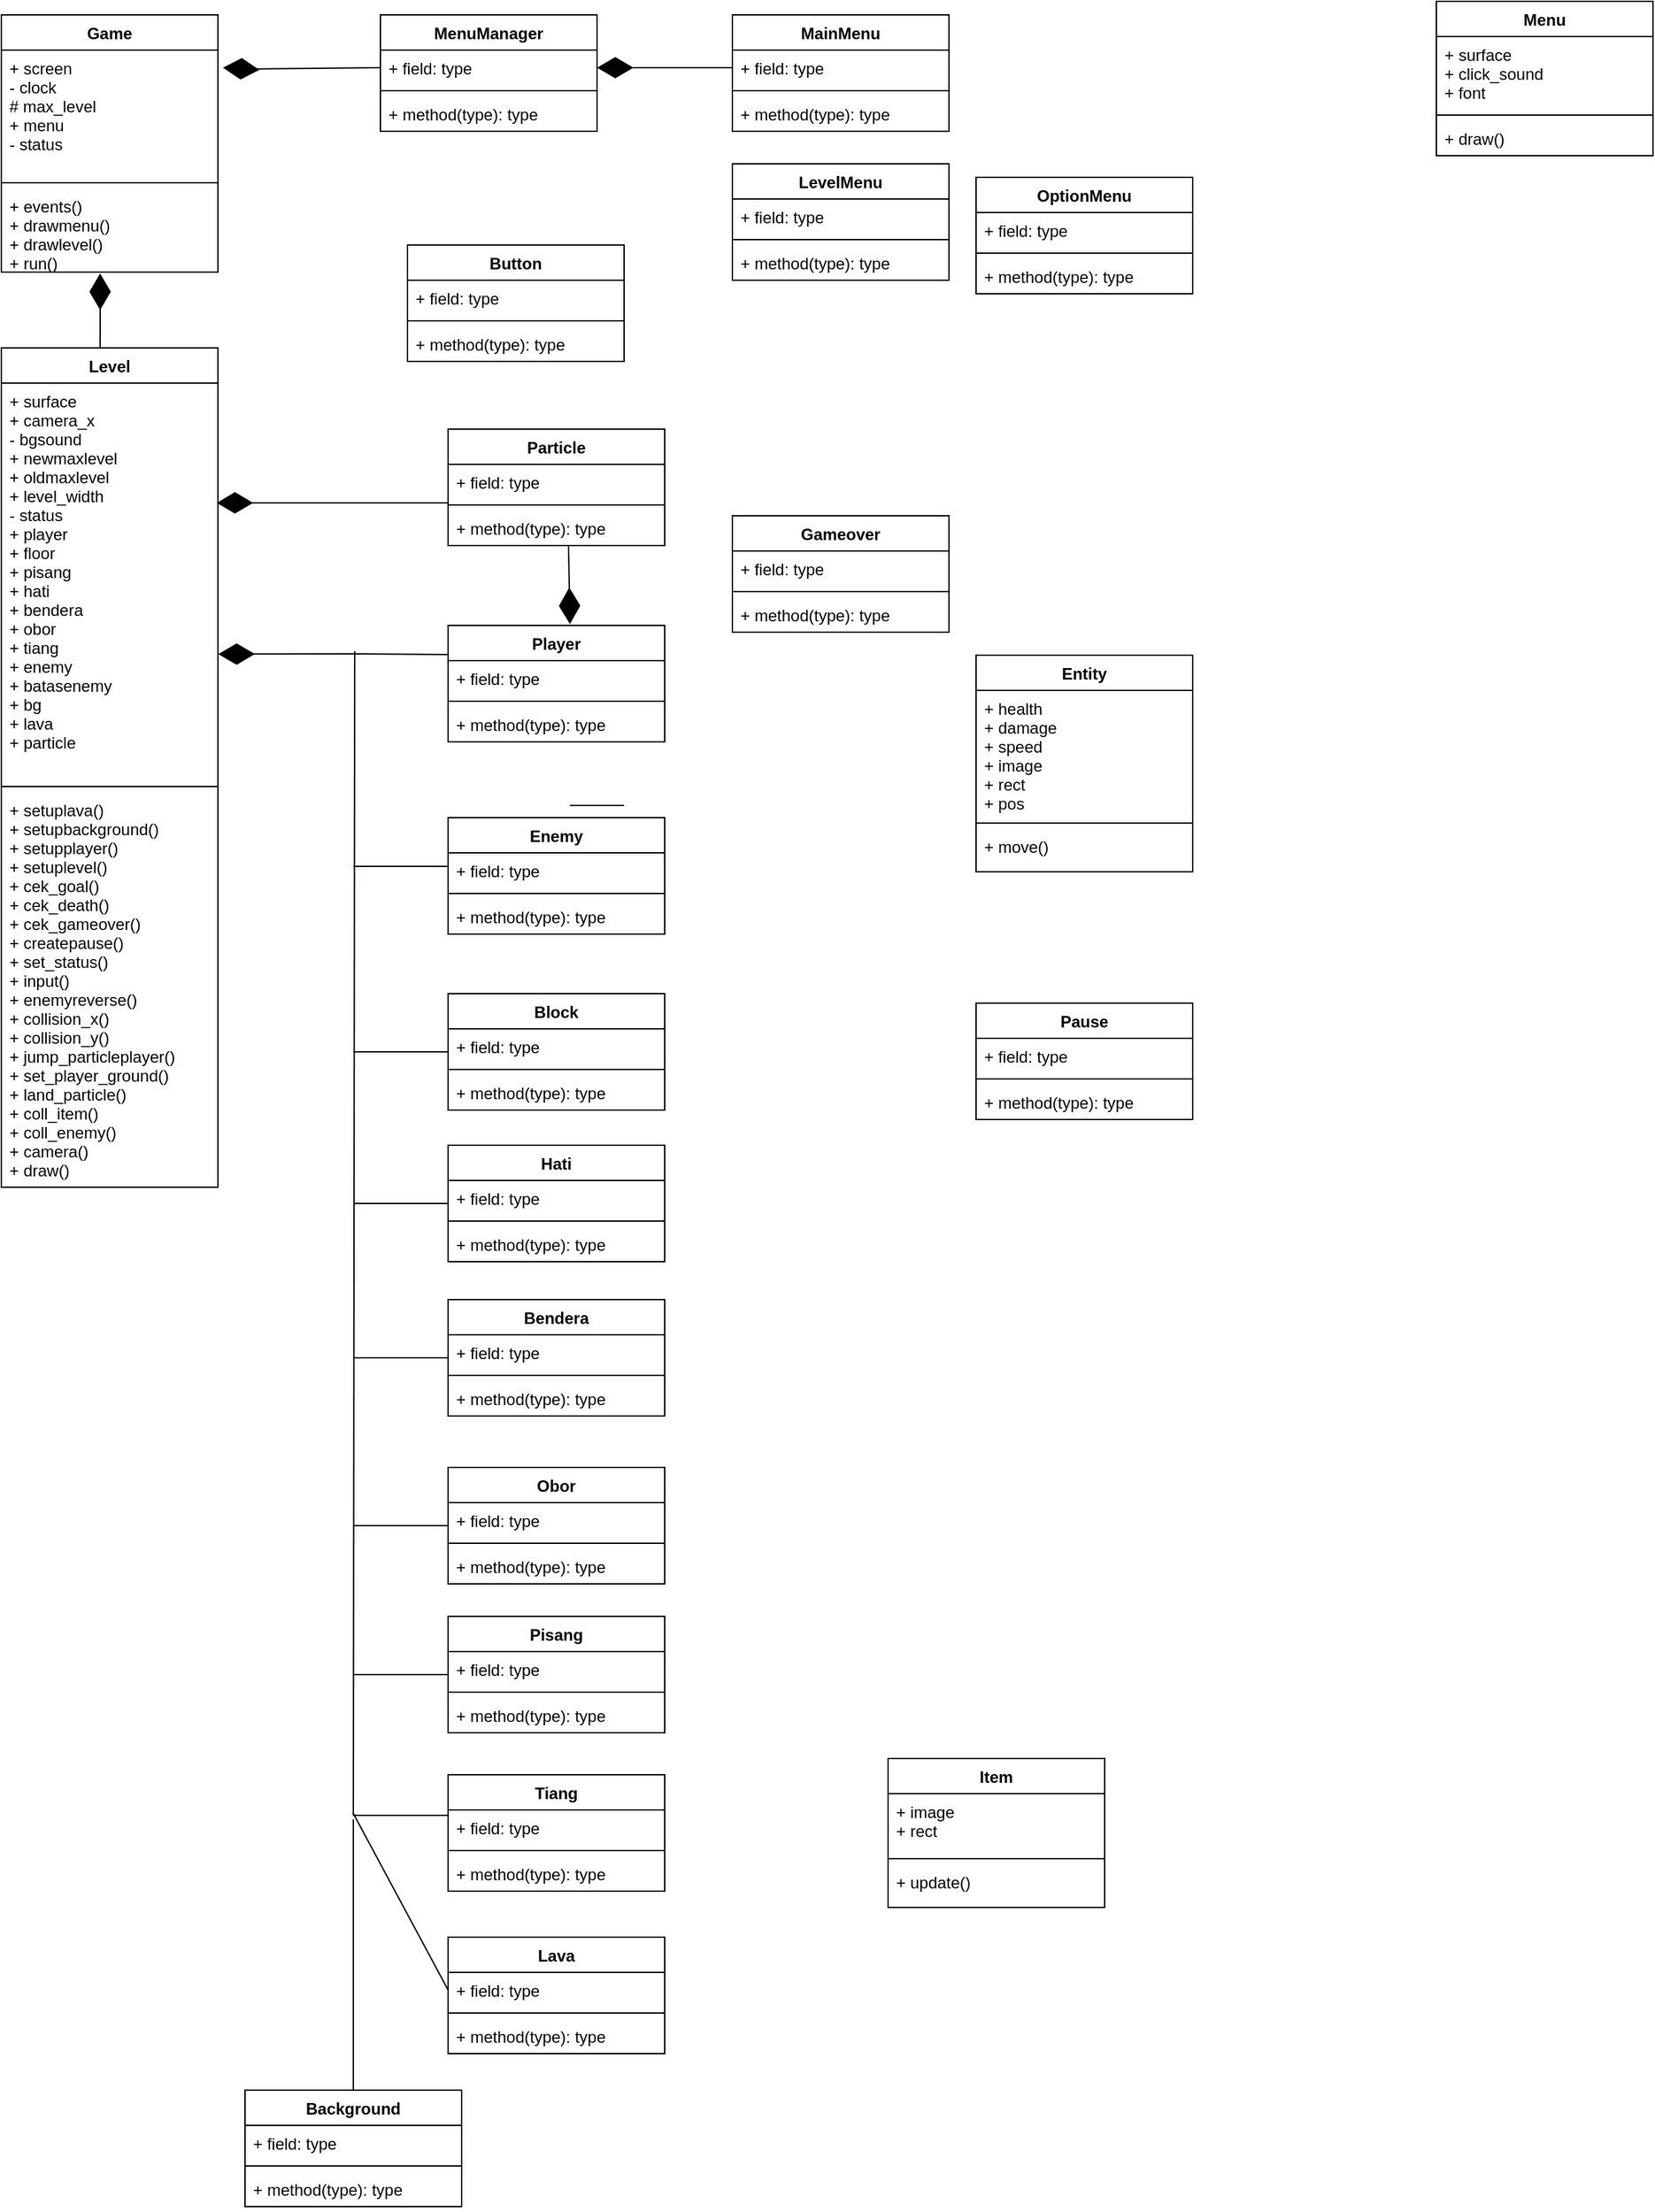 <mxfile version="18.2.0" type="github">
  <diagram id="C5RBs43oDa-KdzZeNtuy" name="Page-1">
    <mxGraphModel dx="1892" dy="872" grid="1" gridSize="10" guides="1" tooltips="1" connect="1" arrows="1" fold="1" page="1" pageScale="1" pageWidth="1390" pageHeight="980" math="0" shadow="0">
      <root>
        <mxCell id="WIyWlLk6GJQsqaUBKTNV-0" />
        <mxCell id="WIyWlLk6GJQsqaUBKTNV-1" parent="WIyWlLk6GJQsqaUBKTNV-0" />
        <mxCell id="oIrGEq9JDxpRUd8W2LWr-0" value="Game&#xa;" style="swimlane;fontStyle=1;align=center;verticalAlign=top;childLayout=stackLayout;horizontal=1;startSize=26;horizontalStack=0;resizeParent=1;resizeParentMax=0;resizeLast=0;collapsible=1;marginBottom=0;" parent="WIyWlLk6GJQsqaUBKTNV-1" vertex="1">
          <mxGeometry x="40" y="50" width="160" height="190" as="geometry" />
        </mxCell>
        <mxCell id="oIrGEq9JDxpRUd8W2LWr-1" value="+ screen&#xa;- clock&#xa;# max_level&#xa;+ menu&#xa;- status" style="text;strokeColor=none;fillColor=none;align=left;verticalAlign=top;spacingLeft=4;spacingRight=4;overflow=hidden;rotatable=0;points=[[0,0.5],[1,0.5]];portConstraint=eastwest;" parent="oIrGEq9JDxpRUd8W2LWr-0" vertex="1">
          <mxGeometry y="26" width="160" height="94" as="geometry" />
        </mxCell>
        <mxCell id="oIrGEq9JDxpRUd8W2LWr-2" value="" style="line;strokeWidth=1;fillColor=none;align=left;verticalAlign=middle;spacingTop=-1;spacingLeft=3;spacingRight=3;rotatable=0;labelPosition=right;points=[];portConstraint=eastwest;" parent="oIrGEq9JDxpRUd8W2LWr-0" vertex="1">
          <mxGeometry y="120" width="160" height="8" as="geometry" />
        </mxCell>
        <mxCell id="oIrGEq9JDxpRUd8W2LWr-3" value="+ events()&#xa;+ drawmenu()&#xa;+ drawlevel()&#xa;+ run()" style="text;strokeColor=none;fillColor=none;align=left;verticalAlign=top;spacingLeft=4;spacingRight=4;overflow=hidden;rotatable=0;points=[[0,0.5],[1,0.5]];portConstraint=eastwest;" parent="oIrGEq9JDxpRUd8W2LWr-0" vertex="1">
          <mxGeometry y="128" width="160" height="62" as="geometry" />
        </mxCell>
        <mxCell id="oIrGEq9JDxpRUd8W2LWr-8" value="Item" style="swimlane;fontStyle=1;align=center;verticalAlign=top;childLayout=stackLayout;horizontal=1;startSize=26;horizontalStack=0;resizeParent=1;resizeParentMax=0;resizeLast=0;collapsible=1;marginBottom=0;" parent="WIyWlLk6GJQsqaUBKTNV-1" vertex="1">
          <mxGeometry x="695" y="1338" width="160" height="110" as="geometry" />
        </mxCell>
        <mxCell id="oIrGEq9JDxpRUd8W2LWr-9" value="+ image&#xa;+ rect&#xa;" style="text;strokeColor=none;fillColor=none;align=left;verticalAlign=top;spacingLeft=4;spacingRight=4;overflow=hidden;rotatable=0;points=[[0,0.5],[1,0.5]];portConstraint=eastwest;" parent="oIrGEq9JDxpRUd8W2LWr-8" vertex="1">
          <mxGeometry y="26" width="160" height="44" as="geometry" />
        </mxCell>
        <mxCell id="oIrGEq9JDxpRUd8W2LWr-10" value="" style="line;strokeWidth=1;fillColor=none;align=left;verticalAlign=middle;spacingTop=-1;spacingLeft=3;spacingRight=3;rotatable=0;labelPosition=right;points=[];portConstraint=eastwest;" parent="oIrGEq9JDxpRUd8W2LWr-8" vertex="1">
          <mxGeometry y="70" width="160" height="8" as="geometry" />
        </mxCell>
        <mxCell id="oIrGEq9JDxpRUd8W2LWr-11" value="+ update()" style="text;strokeColor=none;fillColor=none;align=left;verticalAlign=top;spacingLeft=4;spacingRight=4;overflow=hidden;rotatable=0;points=[[0,0.5],[1,0.5]];portConstraint=eastwest;" parent="oIrGEq9JDxpRUd8W2LWr-8" vertex="1">
          <mxGeometry y="78" width="160" height="32" as="geometry" />
        </mxCell>
        <mxCell id="oIrGEq9JDxpRUd8W2LWr-17" value="Menu" style="swimlane;fontStyle=1;align=center;verticalAlign=top;childLayout=stackLayout;horizontal=1;startSize=26;horizontalStack=0;resizeParent=1;resizeParentMax=0;resizeLast=0;collapsible=1;marginBottom=0;" parent="WIyWlLk6GJQsqaUBKTNV-1" vertex="1">
          <mxGeometry x="1100" y="40" width="160" height="114" as="geometry" />
        </mxCell>
        <mxCell id="oIrGEq9JDxpRUd8W2LWr-18" value="+ surface&#xa;+ click_sound&#xa;+ font" style="text;strokeColor=none;fillColor=none;align=left;verticalAlign=top;spacingLeft=4;spacingRight=4;overflow=hidden;rotatable=0;points=[[0,0.5],[1,0.5]];portConstraint=eastwest;" parent="oIrGEq9JDxpRUd8W2LWr-17" vertex="1">
          <mxGeometry y="26" width="160" height="54" as="geometry" />
        </mxCell>
        <mxCell id="oIrGEq9JDxpRUd8W2LWr-19" value="" style="line;strokeWidth=1;fillColor=none;align=left;verticalAlign=middle;spacingTop=-1;spacingLeft=3;spacingRight=3;rotatable=0;labelPosition=right;points=[];portConstraint=eastwest;" parent="oIrGEq9JDxpRUd8W2LWr-17" vertex="1">
          <mxGeometry y="80" width="160" height="8" as="geometry" />
        </mxCell>
        <mxCell id="oIrGEq9JDxpRUd8W2LWr-20" value="+ draw()" style="text;strokeColor=none;fillColor=none;align=left;verticalAlign=top;spacingLeft=4;spacingRight=4;overflow=hidden;rotatable=0;points=[[0,0.5],[1,0.5]];portConstraint=eastwest;" parent="oIrGEq9JDxpRUd8W2LWr-17" vertex="1">
          <mxGeometry y="88" width="160" height="26" as="geometry" />
        </mxCell>
        <mxCell id="oIrGEq9JDxpRUd8W2LWr-22" value="Level" style="swimlane;fontStyle=1;align=center;verticalAlign=top;childLayout=stackLayout;horizontal=1;startSize=26;horizontalStack=0;resizeParent=1;resizeParentMax=0;resizeLast=0;collapsible=1;marginBottom=0;" parent="WIyWlLk6GJQsqaUBKTNV-1" vertex="1">
          <mxGeometry x="40" y="296" width="160" height="620" as="geometry" />
        </mxCell>
        <mxCell id="oIrGEq9JDxpRUd8W2LWr-23" value="+ surface&#xa;+ camera_x&#xa;- bgsound&#xa;+ newmaxlevel&#xa;+ oldmaxlevel&#xa;+ level_width&#xa;- status&#xa;+ player&#xa;+ floor&#xa;+ pisang&#xa;+ hati&#xa;+ bendera&#xa;+ obor&#xa;+ tiang&#xa;+ enemy&#xa;+ batasenemy&#xa;+ bg&#xa;+ lava&#xa;+ particle" style="text;strokeColor=none;fillColor=none;align=left;verticalAlign=top;spacingLeft=4;spacingRight=4;overflow=hidden;rotatable=0;points=[[0,0.5],[1,0.5]];portConstraint=eastwest;" parent="oIrGEq9JDxpRUd8W2LWr-22" vertex="1">
          <mxGeometry y="26" width="160" height="294" as="geometry" />
        </mxCell>
        <mxCell id="oIrGEq9JDxpRUd8W2LWr-24" value="" style="line;strokeWidth=1;fillColor=none;align=left;verticalAlign=middle;spacingTop=-1;spacingLeft=3;spacingRight=3;rotatable=0;labelPosition=right;points=[];portConstraint=eastwest;" parent="oIrGEq9JDxpRUd8W2LWr-22" vertex="1">
          <mxGeometry y="320" width="160" height="8" as="geometry" />
        </mxCell>
        <mxCell id="oIrGEq9JDxpRUd8W2LWr-25" value="+ setuplava()&#xa;+ setupbackground()&#xa;+ setupplayer()&#xa;+ setuplevel()&#xa;+ cek_goal()&#xa;+ cek_death()&#xa;+ cek_gameover()&#xa;+ createpause()&#xa;+ set_status()&#xa;+ input()&#xa;+ enemyreverse()&#xa;+ collision_x()&#xa;+ collision_y()&#xa;+ jump_particleplayer()&#xa;+ set_player_ground()&#xa;+ land_particle()&#xa;+ coll_item()&#xa;+ coll_enemy()&#xa;+ camera()&#xa;+ draw()&#xa;&#xa;" style="text;strokeColor=none;fillColor=none;align=left;verticalAlign=top;spacingLeft=4;spacingRight=4;overflow=hidden;rotatable=0;points=[[0,0.5],[1,0.5]];portConstraint=eastwest;" parent="oIrGEq9JDxpRUd8W2LWr-22" vertex="1">
          <mxGeometry y="328" width="160" height="292" as="geometry" />
        </mxCell>
        <mxCell id="oIrGEq9JDxpRUd8W2LWr-26" value="Enemy" style="swimlane;fontStyle=1;align=center;verticalAlign=top;childLayout=stackLayout;horizontal=1;startSize=26;horizontalStack=0;resizeParent=1;resizeParentMax=0;resizeLast=0;collapsible=1;marginBottom=0;" parent="WIyWlLk6GJQsqaUBKTNV-1" vertex="1">
          <mxGeometry x="370" y="643" width="160" height="86" as="geometry" />
        </mxCell>
        <mxCell id="oIrGEq9JDxpRUd8W2LWr-27" value="+ field: type" style="text;strokeColor=none;fillColor=none;align=left;verticalAlign=top;spacingLeft=4;spacingRight=4;overflow=hidden;rotatable=0;points=[[0,0.5],[1,0.5]];portConstraint=eastwest;" parent="oIrGEq9JDxpRUd8W2LWr-26" vertex="1">
          <mxGeometry y="26" width="160" height="26" as="geometry" />
        </mxCell>
        <mxCell id="oIrGEq9JDxpRUd8W2LWr-28" value="" style="line;strokeWidth=1;fillColor=none;align=left;verticalAlign=middle;spacingTop=-1;spacingLeft=3;spacingRight=3;rotatable=0;labelPosition=right;points=[];portConstraint=eastwest;" parent="oIrGEq9JDxpRUd8W2LWr-26" vertex="1">
          <mxGeometry y="52" width="160" height="8" as="geometry" />
        </mxCell>
        <mxCell id="oIrGEq9JDxpRUd8W2LWr-29" value="+ method(type): type" style="text;strokeColor=none;fillColor=none;align=left;verticalAlign=top;spacingLeft=4;spacingRight=4;overflow=hidden;rotatable=0;points=[[0,0.5],[1,0.5]];portConstraint=eastwest;" parent="oIrGEq9JDxpRUd8W2LWr-26" vertex="1">
          <mxGeometry y="60" width="160" height="26" as="geometry" />
        </mxCell>
        <mxCell id="oIrGEq9JDxpRUd8W2LWr-30" value="Player" style="swimlane;fontStyle=1;align=center;verticalAlign=top;childLayout=stackLayout;horizontal=1;startSize=26;horizontalStack=0;resizeParent=1;resizeParentMax=0;resizeLast=0;collapsible=1;marginBottom=0;" parent="WIyWlLk6GJQsqaUBKTNV-1" vertex="1">
          <mxGeometry x="370" y="501" width="160" height="86" as="geometry" />
        </mxCell>
        <mxCell id="oIrGEq9JDxpRUd8W2LWr-31" value="+ field: type" style="text;strokeColor=none;fillColor=none;align=left;verticalAlign=top;spacingLeft=4;spacingRight=4;overflow=hidden;rotatable=0;points=[[0,0.5],[1,0.5]];portConstraint=eastwest;" parent="oIrGEq9JDxpRUd8W2LWr-30" vertex="1">
          <mxGeometry y="26" width="160" height="26" as="geometry" />
        </mxCell>
        <mxCell id="oIrGEq9JDxpRUd8W2LWr-32" value="" style="line;strokeWidth=1;fillColor=none;align=left;verticalAlign=middle;spacingTop=-1;spacingLeft=3;spacingRight=3;rotatable=0;labelPosition=right;points=[];portConstraint=eastwest;" parent="oIrGEq9JDxpRUd8W2LWr-30" vertex="1">
          <mxGeometry y="52" width="160" height="8" as="geometry" />
        </mxCell>
        <mxCell id="oIrGEq9JDxpRUd8W2LWr-33" value="+ method(type): type" style="text;strokeColor=none;fillColor=none;align=left;verticalAlign=top;spacingLeft=4;spacingRight=4;overflow=hidden;rotatable=0;points=[[0,0.5],[1,0.5]];portConstraint=eastwest;" parent="oIrGEq9JDxpRUd8W2LWr-30" vertex="1">
          <mxGeometry y="60" width="160" height="26" as="geometry" />
        </mxCell>
        <mxCell id="oIrGEq9JDxpRUd8W2LWr-34" value="Background" style="swimlane;fontStyle=1;align=center;verticalAlign=top;childLayout=stackLayout;horizontal=1;startSize=26;horizontalStack=0;resizeParent=1;resizeParentMax=0;resizeLast=0;collapsible=1;marginBottom=0;" parent="WIyWlLk6GJQsqaUBKTNV-1" vertex="1">
          <mxGeometry x="220" y="1583" width="160" height="86" as="geometry" />
        </mxCell>
        <mxCell id="oIrGEq9JDxpRUd8W2LWr-35" value="+ field: type" style="text;strokeColor=none;fillColor=none;align=left;verticalAlign=top;spacingLeft=4;spacingRight=4;overflow=hidden;rotatable=0;points=[[0,0.5],[1,0.5]];portConstraint=eastwest;" parent="oIrGEq9JDxpRUd8W2LWr-34" vertex="1">
          <mxGeometry y="26" width="160" height="26" as="geometry" />
        </mxCell>
        <mxCell id="oIrGEq9JDxpRUd8W2LWr-36" value="" style="line;strokeWidth=1;fillColor=none;align=left;verticalAlign=middle;spacingTop=-1;spacingLeft=3;spacingRight=3;rotatable=0;labelPosition=right;points=[];portConstraint=eastwest;" parent="oIrGEq9JDxpRUd8W2LWr-34" vertex="1">
          <mxGeometry y="52" width="160" height="8" as="geometry" />
        </mxCell>
        <mxCell id="oIrGEq9JDxpRUd8W2LWr-37" value="+ method(type): type" style="text;strokeColor=none;fillColor=none;align=left;verticalAlign=top;spacingLeft=4;spacingRight=4;overflow=hidden;rotatable=0;points=[[0,0.5],[1,0.5]];portConstraint=eastwest;" parent="oIrGEq9JDxpRUd8W2LWr-34" vertex="1">
          <mxGeometry y="60" width="160" height="26" as="geometry" />
        </mxCell>
        <mxCell id="oIrGEq9JDxpRUd8W2LWr-38" value="Block" style="swimlane;fontStyle=1;align=center;verticalAlign=top;childLayout=stackLayout;horizontal=1;startSize=26;horizontalStack=0;resizeParent=1;resizeParentMax=0;resizeLast=0;collapsible=1;marginBottom=0;" parent="WIyWlLk6GJQsqaUBKTNV-1" vertex="1">
          <mxGeometry x="370" y="773" width="160" height="86" as="geometry" />
        </mxCell>
        <mxCell id="oIrGEq9JDxpRUd8W2LWr-39" value="+ field: type" style="text;strokeColor=none;fillColor=none;align=left;verticalAlign=top;spacingLeft=4;spacingRight=4;overflow=hidden;rotatable=0;points=[[0,0.5],[1,0.5]];portConstraint=eastwest;" parent="oIrGEq9JDxpRUd8W2LWr-38" vertex="1">
          <mxGeometry y="26" width="160" height="26" as="geometry" />
        </mxCell>
        <mxCell id="oIrGEq9JDxpRUd8W2LWr-40" value="" style="line;strokeWidth=1;fillColor=none;align=left;verticalAlign=middle;spacingTop=-1;spacingLeft=3;spacingRight=3;rotatable=0;labelPosition=right;points=[];portConstraint=eastwest;" parent="oIrGEq9JDxpRUd8W2LWr-38" vertex="1">
          <mxGeometry y="52" width="160" height="8" as="geometry" />
        </mxCell>
        <mxCell id="oIrGEq9JDxpRUd8W2LWr-41" value="+ method(type): type" style="text;strokeColor=none;fillColor=none;align=left;verticalAlign=top;spacingLeft=4;spacingRight=4;overflow=hidden;rotatable=0;points=[[0,0.5],[1,0.5]];portConstraint=eastwest;" parent="oIrGEq9JDxpRUd8W2LWr-38" vertex="1">
          <mxGeometry y="60" width="160" height="26" as="geometry" />
        </mxCell>
        <mxCell id="oIrGEq9JDxpRUd8W2LWr-42" value="Bendera" style="swimlane;fontStyle=1;align=center;verticalAlign=top;childLayout=stackLayout;horizontal=1;startSize=26;horizontalStack=0;resizeParent=1;resizeParentMax=0;resizeLast=0;collapsible=1;marginBottom=0;" parent="WIyWlLk6GJQsqaUBKTNV-1" vertex="1">
          <mxGeometry x="370" y="999" width="160" height="86" as="geometry" />
        </mxCell>
        <mxCell id="oIrGEq9JDxpRUd8W2LWr-43" value="+ field: type" style="text;strokeColor=none;fillColor=none;align=left;verticalAlign=top;spacingLeft=4;spacingRight=4;overflow=hidden;rotatable=0;points=[[0,0.5],[1,0.5]];portConstraint=eastwest;" parent="oIrGEq9JDxpRUd8W2LWr-42" vertex="1">
          <mxGeometry y="26" width="160" height="26" as="geometry" />
        </mxCell>
        <mxCell id="oIrGEq9JDxpRUd8W2LWr-44" value="" style="line;strokeWidth=1;fillColor=none;align=left;verticalAlign=middle;spacingTop=-1;spacingLeft=3;spacingRight=3;rotatable=0;labelPosition=right;points=[];portConstraint=eastwest;" parent="oIrGEq9JDxpRUd8W2LWr-42" vertex="1">
          <mxGeometry y="52" width="160" height="8" as="geometry" />
        </mxCell>
        <mxCell id="oIrGEq9JDxpRUd8W2LWr-45" value="+ method(type): type" style="text;strokeColor=none;fillColor=none;align=left;verticalAlign=top;spacingLeft=4;spacingRight=4;overflow=hidden;rotatable=0;points=[[0,0.5],[1,0.5]];portConstraint=eastwest;" parent="oIrGEq9JDxpRUd8W2LWr-42" vertex="1">
          <mxGeometry y="60" width="160" height="26" as="geometry" />
        </mxCell>
        <mxCell id="oIrGEq9JDxpRUd8W2LWr-46" value="Hati" style="swimlane;fontStyle=1;align=center;verticalAlign=top;childLayout=stackLayout;horizontal=1;startSize=26;horizontalStack=0;resizeParent=1;resizeParentMax=0;resizeLast=0;collapsible=1;marginBottom=0;" parent="WIyWlLk6GJQsqaUBKTNV-1" vertex="1">
          <mxGeometry x="370" y="885" width="160" height="86" as="geometry" />
        </mxCell>
        <mxCell id="oIrGEq9JDxpRUd8W2LWr-47" value="+ field: type" style="text;strokeColor=none;fillColor=none;align=left;verticalAlign=top;spacingLeft=4;spacingRight=4;overflow=hidden;rotatable=0;points=[[0,0.5],[1,0.5]];portConstraint=eastwest;" parent="oIrGEq9JDxpRUd8W2LWr-46" vertex="1">
          <mxGeometry y="26" width="160" height="26" as="geometry" />
        </mxCell>
        <mxCell id="oIrGEq9JDxpRUd8W2LWr-48" value="" style="line;strokeWidth=1;fillColor=none;align=left;verticalAlign=middle;spacingTop=-1;spacingLeft=3;spacingRight=3;rotatable=0;labelPosition=right;points=[];portConstraint=eastwest;" parent="oIrGEq9JDxpRUd8W2LWr-46" vertex="1">
          <mxGeometry y="52" width="160" height="8" as="geometry" />
        </mxCell>
        <mxCell id="oIrGEq9JDxpRUd8W2LWr-49" value="+ method(type): type" style="text;strokeColor=none;fillColor=none;align=left;verticalAlign=top;spacingLeft=4;spacingRight=4;overflow=hidden;rotatable=0;points=[[0,0.5],[1,0.5]];portConstraint=eastwest;" parent="oIrGEq9JDxpRUd8W2LWr-46" vertex="1">
          <mxGeometry y="60" width="160" height="26" as="geometry" />
        </mxCell>
        <mxCell id="oIrGEq9JDxpRUd8W2LWr-50" value="Lava" style="swimlane;fontStyle=1;align=center;verticalAlign=top;childLayout=stackLayout;horizontal=1;startSize=26;horizontalStack=0;resizeParent=1;resizeParentMax=0;resizeLast=0;collapsible=1;marginBottom=0;" parent="WIyWlLk6GJQsqaUBKTNV-1" vertex="1">
          <mxGeometry x="370" y="1470" width="160" height="86" as="geometry" />
        </mxCell>
        <mxCell id="oIrGEq9JDxpRUd8W2LWr-51" value="+ field: type" style="text;strokeColor=none;fillColor=none;align=left;verticalAlign=top;spacingLeft=4;spacingRight=4;overflow=hidden;rotatable=0;points=[[0,0.5],[1,0.5]];portConstraint=eastwest;" parent="oIrGEq9JDxpRUd8W2LWr-50" vertex="1">
          <mxGeometry y="26" width="160" height="26" as="geometry" />
        </mxCell>
        <mxCell id="oIrGEq9JDxpRUd8W2LWr-52" value="" style="line;strokeWidth=1;fillColor=none;align=left;verticalAlign=middle;spacingTop=-1;spacingLeft=3;spacingRight=3;rotatable=0;labelPosition=right;points=[];portConstraint=eastwest;" parent="oIrGEq9JDxpRUd8W2LWr-50" vertex="1">
          <mxGeometry y="52" width="160" height="8" as="geometry" />
        </mxCell>
        <mxCell id="oIrGEq9JDxpRUd8W2LWr-53" value="+ method(type): type" style="text;strokeColor=none;fillColor=none;align=left;verticalAlign=top;spacingLeft=4;spacingRight=4;overflow=hidden;rotatable=0;points=[[0,0.5],[1,0.5]];portConstraint=eastwest;" parent="oIrGEq9JDxpRUd8W2LWr-50" vertex="1">
          <mxGeometry y="60" width="160" height="26" as="geometry" />
        </mxCell>
        <mxCell id="oIrGEq9JDxpRUd8W2LWr-54" value="Obor" style="swimlane;fontStyle=1;align=center;verticalAlign=top;childLayout=stackLayout;horizontal=1;startSize=26;horizontalStack=0;resizeParent=1;resizeParentMax=0;resizeLast=0;collapsible=1;marginBottom=0;" parent="WIyWlLk6GJQsqaUBKTNV-1" vertex="1">
          <mxGeometry x="370" y="1123" width="160" height="86" as="geometry" />
        </mxCell>
        <mxCell id="oIrGEq9JDxpRUd8W2LWr-55" value="+ field: type" style="text;strokeColor=none;fillColor=none;align=left;verticalAlign=top;spacingLeft=4;spacingRight=4;overflow=hidden;rotatable=0;points=[[0,0.5],[1,0.5]];portConstraint=eastwest;" parent="oIrGEq9JDxpRUd8W2LWr-54" vertex="1">
          <mxGeometry y="26" width="160" height="26" as="geometry" />
        </mxCell>
        <mxCell id="oIrGEq9JDxpRUd8W2LWr-56" value="" style="line;strokeWidth=1;fillColor=none;align=left;verticalAlign=middle;spacingTop=-1;spacingLeft=3;spacingRight=3;rotatable=0;labelPosition=right;points=[];portConstraint=eastwest;" parent="oIrGEq9JDxpRUd8W2LWr-54" vertex="1">
          <mxGeometry y="52" width="160" height="8" as="geometry" />
        </mxCell>
        <mxCell id="oIrGEq9JDxpRUd8W2LWr-57" value="+ method(type): type" style="text;strokeColor=none;fillColor=none;align=left;verticalAlign=top;spacingLeft=4;spacingRight=4;overflow=hidden;rotatable=0;points=[[0,0.5],[1,0.5]];portConstraint=eastwest;" parent="oIrGEq9JDxpRUd8W2LWr-54" vertex="1">
          <mxGeometry y="60" width="160" height="26" as="geometry" />
        </mxCell>
        <mxCell id="oIrGEq9JDxpRUd8W2LWr-58" value="Particle" style="swimlane;fontStyle=1;align=center;verticalAlign=top;childLayout=stackLayout;horizontal=1;startSize=26;horizontalStack=0;resizeParent=1;resizeParentMax=0;resizeLast=0;collapsible=1;marginBottom=0;" parent="WIyWlLk6GJQsqaUBKTNV-1" vertex="1">
          <mxGeometry x="370" y="356" width="160" height="86" as="geometry" />
        </mxCell>
        <mxCell id="oIrGEq9JDxpRUd8W2LWr-59" value="+ field: type" style="text;strokeColor=none;fillColor=none;align=left;verticalAlign=top;spacingLeft=4;spacingRight=4;overflow=hidden;rotatable=0;points=[[0,0.5],[1,0.5]];portConstraint=eastwest;" parent="oIrGEq9JDxpRUd8W2LWr-58" vertex="1">
          <mxGeometry y="26" width="160" height="26" as="geometry" />
        </mxCell>
        <mxCell id="oIrGEq9JDxpRUd8W2LWr-60" value="" style="line;strokeWidth=1;fillColor=none;align=left;verticalAlign=middle;spacingTop=-1;spacingLeft=3;spacingRight=3;rotatable=0;labelPosition=right;points=[];portConstraint=eastwest;" parent="oIrGEq9JDxpRUd8W2LWr-58" vertex="1">
          <mxGeometry y="52" width="160" height="8" as="geometry" />
        </mxCell>
        <mxCell id="oIrGEq9JDxpRUd8W2LWr-61" value="+ method(type): type" style="text;strokeColor=none;fillColor=none;align=left;verticalAlign=top;spacingLeft=4;spacingRight=4;overflow=hidden;rotatable=0;points=[[0,0.5],[1,0.5]];portConstraint=eastwest;" parent="oIrGEq9JDxpRUd8W2LWr-58" vertex="1">
          <mxGeometry y="60" width="160" height="26" as="geometry" />
        </mxCell>
        <mxCell id="oIrGEq9JDxpRUd8W2LWr-62" value="Pisang" style="swimlane;fontStyle=1;align=center;verticalAlign=top;childLayout=stackLayout;horizontal=1;startSize=26;horizontalStack=0;resizeParent=1;resizeParentMax=0;resizeLast=0;collapsible=1;marginBottom=0;" parent="WIyWlLk6GJQsqaUBKTNV-1" vertex="1">
          <mxGeometry x="370" y="1233" width="160" height="86" as="geometry" />
        </mxCell>
        <mxCell id="oIrGEq9JDxpRUd8W2LWr-63" value="+ field: type" style="text;strokeColor=none;fillColor=none;align=left;verticalAlign=top;spacingLeft=4;spacingRight=4;overflow=hidden;rotatable=0;points=[[0,0.5],[1,0.5]];portConstraint=eastwest;" parent="oIrGEq9JDxpRUd8W2LWr-62" vertex="1">
          <mxGeometry y="26" width="160" height="26" as="geometry" />
        </mxCell>
        <mxCell id="oIrGEq9JDxpRUd8W2LWr-64" value="" style="line;strokeWidth=1;fillColor=none;align=left;verticalAlign=middle;spacingTop=-1;spacingLeft=3;spacingRight=3;rotatable=0;labelPosition=right;points=[];portConstraint=eastwest;" parent="oIrGEq9JDxpRUd8W2LWr-62" vertex="1">
          <mxGeometry y="52" width="160" height="8" as="geometry" />
        </mxCell>
        <mxCell id="oIrGEq9JDxpRUd8W2LWr-65" value="+ method(type): type" style="text;strokeColor=none;fillColor=none;align=left;verticalAlign=top;spacingLeft=4;spacingRight=4;overflow=hidden;rotatable=0;points=[[0,0.5],[1,0.5]];portConstraint=eastwest;" parent="oIrGEq9JDxpRUd8W2LWr-62" vertex="1">
          <mxGeometry y="60" width="160" height="26" as="geometry" />
        </mxCell>
        <mxCell id="oIrGEq9JDxpRUd8W2LWr-66" value="Tiang" style="swimlane;fontStyle=1;align=center;verticalAlign=top;childLayout=stackLayout;horizontal=1;startSize=26;horizontalStack=0;resizeParent=1;resizeParentMax=0;resizeLast=0;collapsible=1;marginBottom=0;" parent="WIyWlLk6GJQsqaUBKTNV-1" vertex="1">
          <mxGeometry x="370" y="1350" width="160" height="86" as="geometry" />
        </mxCell>
        <mxCell id="oIrGEq9JDxpRUd8W2LWr-67" value="+ field: type" style="text;strokeColor=none;fillColor=none;align=left;verticalAlign=top;spacingLeft=4;spacingRight=4;overflow=hidden;rotatable=0;points=[[0,0.5],[1,0.5]];portConstraint=eastwest;" parent="oIrGEq9JDxpRUd8W2LWr-66" vertex="1">
          <mxGeometry y="26" width="160" height="26" as="geometry" />
        </mxCell>
        <mxCell id="oIrGEq9JDxpRUd8W2LWr-68" value="" style="line;strokeWidth=1;fillColor=none;align=left;verticalAlign=middle;spacingTop=-1;spacingLeft=3;spacingRight=3;rotatable=0;labelPosition=right;points=[];portConstraint=eastwest;" parent="oIrGEq9JDxpRUd8W2LWr-66" vertex="1">
          <mxGeometry y="52" width="160" height="8" as="geometry" />
        </mxCell>
        <mxCell id="oIrGEq9JDxpRUd8W2LWr-69" value="+ method(type): type" style="text;strokeColor=none;fillColor=none;align=left;verticalAlign=top;spacingLeft=4;spacingRight=4;overflow=hidden;rotatable=0;points=[[0,0.5],[1,0.5]];portConstraint=eastwest;" parent="oIrGEq9JDxpRUd8W2LWr-66" vertex="1">
          <mxGeometry y="60" width="160" height="26" as="geometry" />
        </mxCell>
        <mxCell id="oIrGEq9JDxpRUd8W2LWr-70" value="Button" style="swimlane;fontStyle=1;align=center;verticalAlign=top;childLayout=stackLayout;horizontal=1;startSize=26;horizontalStack=0;resizeParent=1;resizeParentMax=0;resizeLast=0;collapsible=1;marginBottom=0;" parent="WIyWlLk6GJQsqaUBKTNV-1" vertex="1">
          <mxGeometry x="340" y="220" width="160" height="86" as="geometry" />
        </mxCell>
        <mxCell id="oIrGEq9JDxpRUd8W2LWr-71" value="+ field: type" style="text;strokeColor=none;fillColor=none;align=left;verticalAlign=top;spacingLeft=4;spacingRight=4;overflow=hidden;rotatable=0;points=[[0,0.5],[1,0.5]];portConstraint=eastwest;" parent="oIrGEq9JDxpRUd8W2LWr-70" vertex="1">
          <mxGeometry y="26" width="160" height="26" as="geometry" />
        </mxCell>
        <mxCell id="oIrGEq9JDxpRUd8W2LWr-72" value="" style="line;strokeWidth=1;fillColor=none;align=left;verticalAlign=middle;spacingTop=-1;spacingLeft=3;spacingRight=3;rotatable=0;labelPosition=right;points=[];portConstraint=eastwest;" parent="oIrGEq9JDxpRUd8W2LWr-70" vertex="1">
          <mxGeometry y="52" width="160" height="8" as="geometry" />
        </mxCell>
        <mxCell id="oIrGEq9JDxpRUd8W2LWr-73" value="+ method(type): type" style="text;strokeColor=none;fillColor=none;align=left;verticalAlign=top;spacingLeft=4;spacingRight=4;overflow=hidden;rotatable=0;points=[[0,0.5],[1,0.5]];portConstraint=eastwest;" parent="oIrGEq9JDxpRUd8W2LWr-70" vertex="1">
          <mxGeometry y="60" width="160" height="26" as="geometry" />
        </mxCell>
        <mxCell id="oIrGEq9JDxpRUd8W2LWr-74" value="Gameover" style="swimlane;fontStyle=1;align=center;verticalAlign=top;childLayout=stackLayout;horizontal=1;startSize=26;horizontalStack=0;resizeParent=1;resizeParentMax=0;resizeLast=0;collapsible=1;marginBottom=0;" parent="WIyWlLk6GJQsqaUBKTNV-1" vertex="1">
          <mxGeometry x="580" y="420" width="160" height="86" as="geometry" />
        </mxCell>
        <mxCell id="oIrGEq9JDxpRUd8W2LWr-75" value="+ field: type" style="text;strokeColor=none;fillColor=none;align=left;verticalAlign=top;spacingLeft=4;spacingRight=4;overflow=hidden;rotatable=0;points=[[0,0.5],[1,0.5]];portConstraint=eastwest;" parent="oIrGEq9JDxpRUd8W2LWr-74" vertex="1">
          <mxGeometry y="26" width="160" height="26" as="geometry" />
        </mxCell>
        <mxCell id="oIrGEq9JDxpRUd8W2LWr-76" value="" style="line;strokeWidth=1;fillColor=none;align=left;verticalAlign=middle;spacingTop=-1;spacingLeft=3;spacingRight=3;rotatable=0;labelPosition=right;points=[];portConstraint=eastwest;" parent="oIrGEq9JDxpRUd8W2LWr-74" vertex="1">
          <mxGeometry y="52" width="160" height="8" as="geometry" />
        </mxCell>
        <mxCell id="oIrGEq9JDxpRUd8W2LWr-77" value="+ method(type): type" style="text;strokeColor=none;fillColor=none;align=left;verticalAlign=top;spacingLeft=4;spacingRight=4;overflow=hidden;rotatable=0;points=[[0,0.5],[1,0.5]];portConstraint=eastwest;" parent="oIrGEq9JDxpRUd8W2LWr-74" vertex="1">
          <mxGeometry y="60" width="160" height="26" as="geometry" />
        </mxCell>
        <mxCell id="oIrGEq9JDxpRUd8W2LWr-78" value="LevelMenu" style="swimlane;fontStyle=1;align=center;verticalAlign=top;childLayout=stackLayout;horizontal=1;startSize=26;horizontalStack=0;resizeParent=1;resizeParentMax=0;resizeLast=0;collapsible=1;marginBottom=0;" parent="WIyWlLk6GJQsqaUBKTNV-1" vertex="1">
          <mxGeometry x="580" y="160" width="160" height="86" as="geometry" />
        </mxCell>
        <mxCell id="oIrGEq9JDxpRUd8W2LWr-79" value="+ field: type" style="text;strokeColor=none;fillColor=none;align=left;verticalAlign=top;spacingLeft=4;spacingRight=4;overflow=hidden;rotatable=0;points=[[0,0.5],[1,0.5]];portConstraint=eastwest;" parent="oIrGEq9JDxpRUd8W2LWr-78" vertex="1">
          <mxGeometry y="26" width="160" height="26" as="geometry" />
        </mxCell>
        <mxCell id="oIrGEq9JDxpRUd8W2LWr-80" value="" style="line;strokeWidth=1;fillColor=none;align=left;verticalAlign=middle;spacingTop=-1;spacingLeft=3;spacingRight=3;rotatable=0;labelPosition=right;points=[];portConstraint=eastwest;" parent="oIrGEq9JDxpRUd8W2LWr-78" vertex="1">
          <mxGeometry y="52" width="160" height="8" as="geometry" />
        </mxCell>
        <mxCell id="oIrGEq9JDxpRUd8W2LWr-81" value="+ method(type): type" style="text;strokeColor=none;fillColor=none;align=left;verticalAlign=top;spacingLeft=4;spacingRight=4;overflow=hidden;rotatable=0;points=[[0,0.5],[1,0.5]];portConstraint=eastwest;" parent="oIrGEq9JDxpRUd8W2LWr-78" vertex="1">
          <mxGeometry y="60" width="160" height="26" as="geometry" />
        </mxCell>
        <mxCell id="oIrGEq9JDxpRUd8W2LWr-82" value="MainMenu" style="swimlane;fontStyle=1;align=center;verticalAlign=top;childLayout=stackLayout;horizontal=1;startSize=26;horizontalStack=0;resizeParent=1;resizeParentMax=0;resizeLast=0;collapsible=1;marginBottom=0;" parent="WIyWlLk6GJQsqaUBKTNV-1" vertex="1">
          <mxGeometry x="580" y="50" width="160" height="86" as="geometry" />
        </mxCell>
        <mxCell id="oIrGEq9JDxpRUd8W2LWr-83" value="+ field: type" style="text;strokeColor=none;fillColor=none;align=left;verticalAlign=top;spacingLeft=4;spacingRight=4;overflow=hidden;rotatable=0;points=[[0,0.5],[1,0.5]];portConstraint=eastwest;" parent="oIrGEq9JDxpRUd8W2LWr-82" vertex="1">
          <mxGeometry y="26" width="160" height="26" as="geometry" />
        </mxCell>
        <mxCell id="oIrGEq9JDxpRUd8W2LWr-84" value="" style="line;strokeWidth=1;fillColor=none;align=left;verticalAlign=middle;spacingTop=-1;spacingLeft=3;spacingRight=3;rotatable=0;labelPosition=right;points=[];portConstraint=eastwest;" parent="oIrGEq9JDxpRUd8W2LWr-82" vertex="1">
          <mxGeometry y="52" width="160" height="8" as="geometry" />
        </mxCell>
        <mxCell id="oIrGEq9JDxpRUd8W2LWr-85" value="+ method(type): type" style="text;strokeColor=none;fillColor=none;align=left;verticalAlign=top;spacingLeft=4;spacingRight=4;overflow=hidden;rotatable=0;points=[[0,0.5],[1,0.5]];portConstraint=eastwest;" parent="oIrGEq9JDxpRUd8W2LWr-82" vertex="1">
          <mxGeometry y="60" width="160" height="26" as="geometry" />
        </mxCell>
        <mxCell id="oIrGEq9JDxpRUd8W2LWr-86" value="MenuManager" style="swimlane;fontStyle=1;align=center;verticalAlign=top;childLayout=stackLayout;horizontal=1;startSize=26;horizontalStack=0;resizeParent=1;resizeParentMax=0;resizeLast=0;collapsible=1;marginBottom=0;" parent="WIyWlLk6GJQsqaUBKTNV-1" vertex="1">
          <mxGeometry x="320" y="50" width="160" height="86" as="geometry" />
        </mxCell>
        <mxCell id="oIrGEq9JDxpRUd8W2LWr-87" value="+ field: type" style="text;strokeColor=none;fillColor=none;align=left;verticalAlign=top;spacingLeft=4;spacingRight=4;overflow=hidden;rotatable=0;points=[[0,0.5],[1,0.5]];portConstraint=eastwest;" parent="oIrGEq9JDxpRUd8W2LWr-86" vertex="1">
          <mxGeometry y="26" width="160" height="26" as="geometry" />
        </mxCell>
        <mxCell id="oIrGEq9JDxpRUd8W2LWr-88" value="" style="line;strokeWidth=1;fillColor=none;align=left;verticalAlign=middle;spacingTop=-1;spacingLeft=3;spacingRight=3;rotatable=0;labelPosition=right;points=[];portConstraint=eastwest;" parent="oIrGEq9JDxpRUd8W2LWr-86" vertex="1">
          <mxGeometry y="52" width="160" height="8" as="geometry" />
        </mxCell>
        <mxCell id="oIrGEq9JDxpRUd8W2LWr-89" value="+ method(type): type" style="text;strokeColor=none;fillColor=none;align=left;verticalAlign=top;spacingLeft=4;spacingRight=4;overflow=hidden;rotatable=0;points=[[0,0.5],[1,0.5]];portConstraint=eastwest;" parent="oIrGEq9JDxpRUd8W2LWr-86" vertex="1">
          <mxGeometry y="60" width="160" height="26" as="geometry" />
        </mxCell>
        <mxCell id="oIrGEq9JDxpRUd8W2LWr-90" value="OptionMenu" style="swimlane;fontStyle=1;align=center;verticalAlign=top;childLayout=stackLayout;horizontal=1;startSize=26;horizontalStack=0;resizeParent=1;resizeParentMax=0;resizeLast=0;collapsible=1;marginBottom=0;" parent="WIyWlLk6GJQsqaUBKTNV-1" vertex="1">
          <mxGeometry x="760" y="170" width="160" height="86" as="geometry" />
        </mxCell>
        <mxCell id="oIrGEq9JDxpRUd8W2LWr-91" value="+ field: type" style="text;strokeColor=none;fillColor=none;align=left;verticalAlign=top;spacingLeft=4;spacingRight=4;overflow=hidden;rotatable=0;points=[[0,0.5],[1,0.5]];portConstraint=eastwest;" parent="oIrGEq9JDxpRUd8W2LWr-90" vertex="1">
          <mxGeometry y="26" width="160" height="26" as="geometry" />
        </mxCell>
        <mxCell id="oIrGEq9JDxpRUd8W2LWr-92" value="" style="line;strokeWidth=1;fillColor=none;align=left;verticalAlign=middle;spacingTop=-1;spacingLeft=3;spacingRight=3;rotatable=0;labelPosition=right;points=[];portConstraint=eastwest;" parent="oIrGEq9JDxpRUd8W2LWr-90" vertex="1">
          <mxGeometry y="52" width="160" height="8" as="geometry" />
        </mxCell>
        <mxCell id="oIrGEq9JDxpRUd8W2LWr-93" value="+ method(type): type" style="text;strokeColor=none;fillColor=none;align=left;verticalAlign=top;spacingLeft=4;spacingRight=4;overflow=hidden;rotatable=0;points=[[0,0.5],[1,0.5]];portConstraint=eastwest;" parent="oIrGEq9JDxpRUd8W2LWr-90" vertex="1">
          <mxGeometry y="60" width="160" height="26" as="geometry" />
        </mxCell>
        <mxCell id="oIrGEq9JDxpRUd8W2LWr-94" value="Pause" style="swimlane;fontStyle=1;align=center;verticalAlign=top;childLayout=stackLayout;horizontal=1;startSize=26;horizontalStack=0;resizeParent=1;resizeParentMax=0;resizeLast=0;collapsible=1;marginBottom=0;" parent="WIyWlLk6GJQsqaUBKTNV-1" vertex="1">
          <mxGeometry x="760" y="780" width="160" height="86" as="geometry" />
        </mxCell>
        <mxCell id="oIrGEq9JDxpRUd8W2LWr-95" value="+ field: type" style="text;strokeColor=none;fillColor=none;align=left;verticalAlign=top;spacingLeft=4;spacingRight=4;overflow=hidden;rotatable=0;points=[[0,0.5],[1,0.5]];portConstraint=eastwest;" parent="oIrGEq9JDxpRUd8W2LWr-94" vertex="1">
          <mxGeometry y="26" width="160" height="26" as="geometry" />
        </mxCell>
        <mxCell id="oIrGEq9JDxpRUd8W2LWr-96" value="" style="line;strokeWidth=1;fillColor=none;align=left;verticalAlign=middle;spacingTop=-1;spacingLeft=3;spacingRight=3;rotatable=0;labelPosition=right;points=[];portConstraint=eastwest;" parent="oIrGEq9JDxpRUd8W2LWr-94" vertex="1">
          <mxGeometry y="52" width="160" height="8" as="geometry" />
        </mxCell>
        <mxCell id="oIrGEq9JDxpRUd8W2LWr-97" value="+ method(type): type" style="text;strokeColor=none;fillColor=none;align=left;verticalAlign=top;spacingLeft=4;spacingRight=4;overflow=hidden;rotatable=0;points=[[0,0.5],[1,0.5]];portConstraint=eastwest;" parent="oIrGEq9JDxpRUd8W2LWr-94" vertex="1">
          <mxGeometry y="60" width="160" height="26" as="geometry" />
        </mxCell>
        <mxCell id="gsF1uiC2udtJUihhn2Et-1" value="" style="endArrow=diamondThin;endFill=1;endSize=24;html=1;rounded=0;entryX=0.456;entryY=1.016;entryDx=0;entryDy=0;entryPerimeter=0;exitX=0.456;exitY=0;exitDx=0;exitDy=0;exitPerimeter=0;" edge="1" parent="WIyWlLk6GJQsqaUBKTNV-1" source="oIrGEq9JDxpRUd8W2LWr-22" target="oIrGEq9JDxpRUd8W2LWr-3">
          <mxGeometry width="160" relative="1" as="geometry">
            <mxPoint x="400" y="260" as="sourcePoint" />
            <mxPoint x="560" y="260" as="targetPoint" />
          </mxGeometry>
        </mxCell>
        <mxCell id="gsF1uiC2udtJUihhn2Et-2" value="" style="endArrow=diamondThin;endFill=1;endSize=24;html=1;rounded=0;exitX=0;exitY=0.5;exitDx=0;exitDy=0;entryX=1.023;entryY=0.138;entryDx=0;entryDy=0;entryPerimeter=0;" edge="1" parent="WIyWlLk6GJQsqaUBKTNV-1" source="oIrGEq9JDxpRUd8W2LWr-87" target="oIrGEq9JDxpRUd8W2LWr-1">
          <mxGeometry width="160" relative="1" as="geometry">
            <mxPoint x="400" y="340" as="sourcePoint" />
            <mxPoint x="210" y="90" as="targetPoint" />
            <Array as="points">
              <mxPoint x="220" y="90" />
            </Array>
          </mxGeometry>
        </mxCell>
        <mxCell id="oIrGEq9JDxpRUd8W2LWr-4" value="Entity" style="swimlane;fontStyle=1;align=center;verticalAlign=top;childLayout=stackLayout;horizontal=1;startSize=26;horizontalStack=0;resizeParent=1;resizeParentMax=0;resizeLast=0;collapsible=1;marginBottom=0;" parent="WIyWlLk6GJQsqaUBKTNV-1" vertex="1">
          <mxGeometry x="760" y="523" width="160" height="160" as="geometry" />
        </mxCell>
        <mxCell id="oIrGEq9JDxpRUd8W2LWr-5" value="+ health&#xa;+ damage&#xa;+ speed&#xa;+ image&#xa;+ rect&#xa;+ pos" style="text;strokeColor=none;fillColor=none;align=left;verticalAlign=top;spacingLeft=4;spacingRight=4;overflow=hidden;rotatable=0;points=[[0,0.5],[1,0.5]];portConstraint=eastwest;" parent="oIrGEq9JDxpRUd8W2LWr-4" vertex="1">
          <mxGeometry y="26" width="160" height="94" as="geometry" />
        </mxCell>
        <mxCell id="oIrGEq9JDxpRUd8W2LWr-6" value="" style="line;strokeWidth=1;fillColor=none;align=left;verticalAlign=middle;spacingTop=-1;spacingLeft=3;spacingRight=3;rotatable=0;labelPosition=right;points=[];portConstraint=eastwest;" parent="oIrGEq9JDxpRUd8W2LWr-4" vertex="1">
          <mxGeometry y="120" width="160" height="8" as="geometry" />
        </mxCell>
        <mxCell id="oIrGEq9JDxpRUd8W2LWr-7" value="+ move()" style="text;strokeColor=none;fillColor=none;align=left;verticalAlign=top;spacingLeft=4;spacingRight=4;overflow=hidden;rotatable=0;points=[[0,0.5],[1,0.5]];portConstraint=eastwest;" parent="oIrGEq9JDxpRUd8W2LWr-4" vertex="1">
          <mxGeometry y="128" width="160" height="32" as="geometry" />
        </mxCell>
        <mxCell id="gsF1uiC2udtJUihhn2Et-6" value="" style="endArrow=diamondThin;endFill=1;endSize=24;html=1;rounded=0;entryX=1.002;entryY=0.681;entryDx=0;entryDy=0;entryPerimeter=0;" edge="1" parent="WIyWlLk6GJQsqaUBKTNV-1" target="oIrGEq9JDxpRUd8W2LWr-23">
          <mxGeometry width="160" relative="1" as="geometry">
            <mxPoint x="300" y="522" as="sourcePoint" />
            <mxPoint x="560" y="540" as="targetPoint" />
          </mxGeometry>
        </mxCell>
        <mxCell id="gsF1uiC2udtJUihhn2Et-8" value="" style="line;strokeWidth=1;fillColor=none;align=left;verticalAlign=middle;spacingTop=-1;spacingLeft=3;spacingRight=3;rotatable=0;labelPosition=right;points=[];portConstraint=eastwest;" vertex="1" parent="WIyWlLk6GJQsqaUBKTNV-1">
          <mxGeometry x="300" y="675" width="70" height="8" as="geometry" />
        </mxCell>
        <mxCell id="gsF1uiC2udtJUihhn2Et-9" value="" style="line;strokeWidth=1;fillColor=none;align=left;verticalAlign=middle;spacingTop=-1;spacingLeft=3;spacingRight=3;rotatable=0;labelPosition=right;points=[];portConstraint=eastwest;" vertex="1" parent="WIyWlLk6GJQsqaUBKTNV-1">
          <mxGeometry x="300" y="792" width="70" height="48" as="geometry" />
        </mxCell>
        <mxCell id="gsF1uiC2udtJUihhn2Et-10" value="" style="line;strokeWidth=1;fillColor=none;align=left;verticalAlign=middle;spacingTop=-1;spacingLeft=3;spacingRight=3;rotatable=0;labelPosition=right;points=[];portConstraint=eastwest;" vertex="1" parent="WIyWlLk6GJQsqaUBKTNV-1">
          <mxGeometry x="300" y="924" width="70" height="8" as="geometry" />
        </mxCell>
        <mxCell id="gsF1uiC2udtJUihhn2Et-11" value="" style="line;strokeWidth=1;fillColor=none;align=left;verticalAlign=middle;spacingTop=-1;spacingLeft=3;spacingRight=3;rotatable=0;labelPosition=right;points=[];portConstraint=eastwest;" vertex="1" parent="WIyWlLk6GJQsqaUBKTNV-1">
          <mxGeometry x="300" y="1038" width="70" height="8" as="geometry" />
        </mxCell>
        <mxCell id="gsF1uiC2udtJUihhn2Et-12" value="" style="line;strokeWidth=1;fillColor=none;align=left;verticalAlign=middle;spacingTop=-1;spacingLeft=3;spacingRight=3;rotatable=0;labelPosition=right;points=[];portConstraint=eastwest;" vertex="1" parent="WIyWlLk6GJQsqaUBKTNV-1">
          <mxGeometry x="460" y="630" width="40" height="8" as="geometry" />
        </mxCell>
        <mxCell id="gsF1uiC2udtJUihhn2Et-15" value="" style="line;strokeWidth=1;fillColor=none;align=left;verticalAlign=middle;spacingTop=-1;spacingLeft=3;spacingRight=3;rotatable=0;labelPosition=right;points=[];portConstraint=eastwest;" vertex="1" parent="WIyWlLk6GJQsqaUBKTNV-1">
          <mxGeometry x="300" y="1162" width="70" height="8" as="geometry" />
        </mxCell>
        <mxCell id="gsF1uiC2udtJUihhn2Et-16" value="" style="line;strokeWidth=1;fillColor=none;align=left;verticalAlign=middle;spacingTop=-1;spacingLeft=3;spacingRight=3;rotatable=0;labelPosition=right;points=[];portConstraint=eastwest;" vertex="1" parent="WIyWlLk6GJQsqaUBKTNV-1">
          <mxGeometry x="300" y="1272" width="70" height="8" as="geometry" />
        </mxCell>
        <mxCell id="gsF1uiC2udtJUihhn2Et-17" value="" style="line;strokeWidth=1;fillColor=none;align=left;verticalAlign=middle;spacingTop=-1;spacingLeft=3;spacingRight=3;rotatable=0;labelPosition=right;points=[];portConstraint=eastwest;" vertex="1" parent="WIyWlLk6GJQsqaUBKTNV-1">
          <mxGeometry x="300" y="1376" width="70" height="8" as="geometry" />
        </mxCell>
        <mxCell id="gsF1uiC2udtJUihhn2Et-18" value="" style="endArrow=none;html=1;rounded=0;" edge="1" parent="WIyWlLk6GJQsqaUBKTNV-1">
          <mxGeometry width="50" height="50" relative="1" as="geometry">
            <mxPoint x="300" y="1380" as="sourcePoint" />
            <mxPoint x="301" y="520" as="targetPoint" />
          </mxGeometry>
        </mxCell>
        <mxCell id="gsF1uiC2udtJUihhn2Et-19" value="" style="endArrow=none;html=1;rounded=0;exitX=0;exitY=0.5;exitDx=0;exitDy=0;entryX=-0.005;entryY=0.25;entryDx=0;entryDy=0;entryPerimeter=0;" edge="1" parent="WIyWlLk6GJQsqaUBKTNV-1" source="oIrGEq9JDxpRUd8W2LWr-51" target="gsF1uiC2udtJUihhn2Et-17">
          <mxGeometry width="50" height="50" relative="1" as="geometry">
            <mxPoint x="460" y="1253" as="sourcePoint" />
            <mxPoint x="510" y="1203" as="targetPoint" />
          </mxGeometry>
        </mxCell>
        <mxCell id="gsF1uiC2udtJUihhn2Et-20" value="" style="endArrow=none;html=1;rounded=0;exitX=0.5;exitY=0;exitDx=0;exitDy=0;" edge="1" parent="WIyWlLk6GJQsqaUBKTNV-1" source="oIrGEq9JDxpRUd8W2LWr-34">
          <mxGeometry width="50" height="50" relative="1" as="geometry">
            <mxPoint x="460" y="1483" as="sourcePoint" />
            <mxPoint x="300" y="1383" as="targetPoint" />
          </mxGeometry>
        </mxCell>
        <mxCell id="gsF1uiC2udtJUihhn2Et-29" value="" style="endArrow=none;html=1;rounded=0;entryX=0;entryY=0.25;entryDx=0;entryDy=0;" edge="1" parent="WIyWlLk6GJQsqaUBKTNV-1" target="oIrGEq9JDxpRUd8W2LWr-30">
          <mxGeometry width="50" height="50" relative="1" as="geometry">
            <mxPoint x="300" y="522" as="sourcePoint" />
            <mxPoint x="510" y="590" as="targetPoint" />
          </mxGeometry>
        </mxCell>
        <mxCell id="gsF1uiC2udtJUihhn2Et-30" value="" style="endArrow=diamondThin;endFill=1;endSize=24;html=1;rounded=0;exitX=0.556;exitY=1.023;exitDx=0;exitDy=0;exitPerimeter=0;" edge="1" parent="WIyWlLk6GJQsqaUBKTNV-1" source="oIrGEq9JDxpRUd8W2LWr-61">
          <mxGeometry width="160" relative="1" as="geometry">
            <mxPoint x="400" y="420" as="sourcePoint" />
            <mxPoint x="460" y="500" as="targetPoint" />
          </mxGeometry>
        </mxCell>
        <mxCell id="gsF1uiC2udtJUihhn2Et-31" value="" style="endArrow=diamondThin;endFill=1;endSize=24;html=1;rounded=0;entryX=0.994;entryY=0.301;entryDx=0;entryDy=0;entryPerimeter=0;exitX=0;exitY=0.312;exitDx=0;exitDy=0;exitPerimeter=0;" edge="1" parent="WIyWlLk6GJQsqaUBKTNV-1" source="oIrGEq9JDxpRUd8W2LWr-60" target="oIrGEq9JDxpRUd8W2LWr-23">
          <mxGeometry width="160" relative="1" as="geometry">
            <mxPoint x="400" y="420" as="sourcePoint" />
            <mxPoint x="560" y="420" as="targetPoint" />
          </mxGeometry>
        </mxCell>
        <mxCell id="gsF1uiC2udtJUihhn2Et-32" value="" style="endArrow=diamondThin;endFill=1;endSize=24;html=1;rounded=0;entryX=1;entryY=0.5;entryDx=0;entryDy=0;exitX=0;exitY=0.5;exitDx=0;exitDy=0;" edge="1" parent="WIyWlLk6GJQsqaUBKTNV-1" source="oIrGEq9JDxpRUd8W2LWr-83" target="oIrGEq9JDxpRUd8W2LWr-87">
          <mxGeometry width="160" relative="1" as="geometry">
            <mxPoint x="400" y="430" as="sourcePoint" />
            <mxPoint x="560" y="430" as="targetPoint" />
          </mxGeometry>
        </mxCell>
      </root>
    </mxGraphModel>
  </diagram>
</mxfile>
